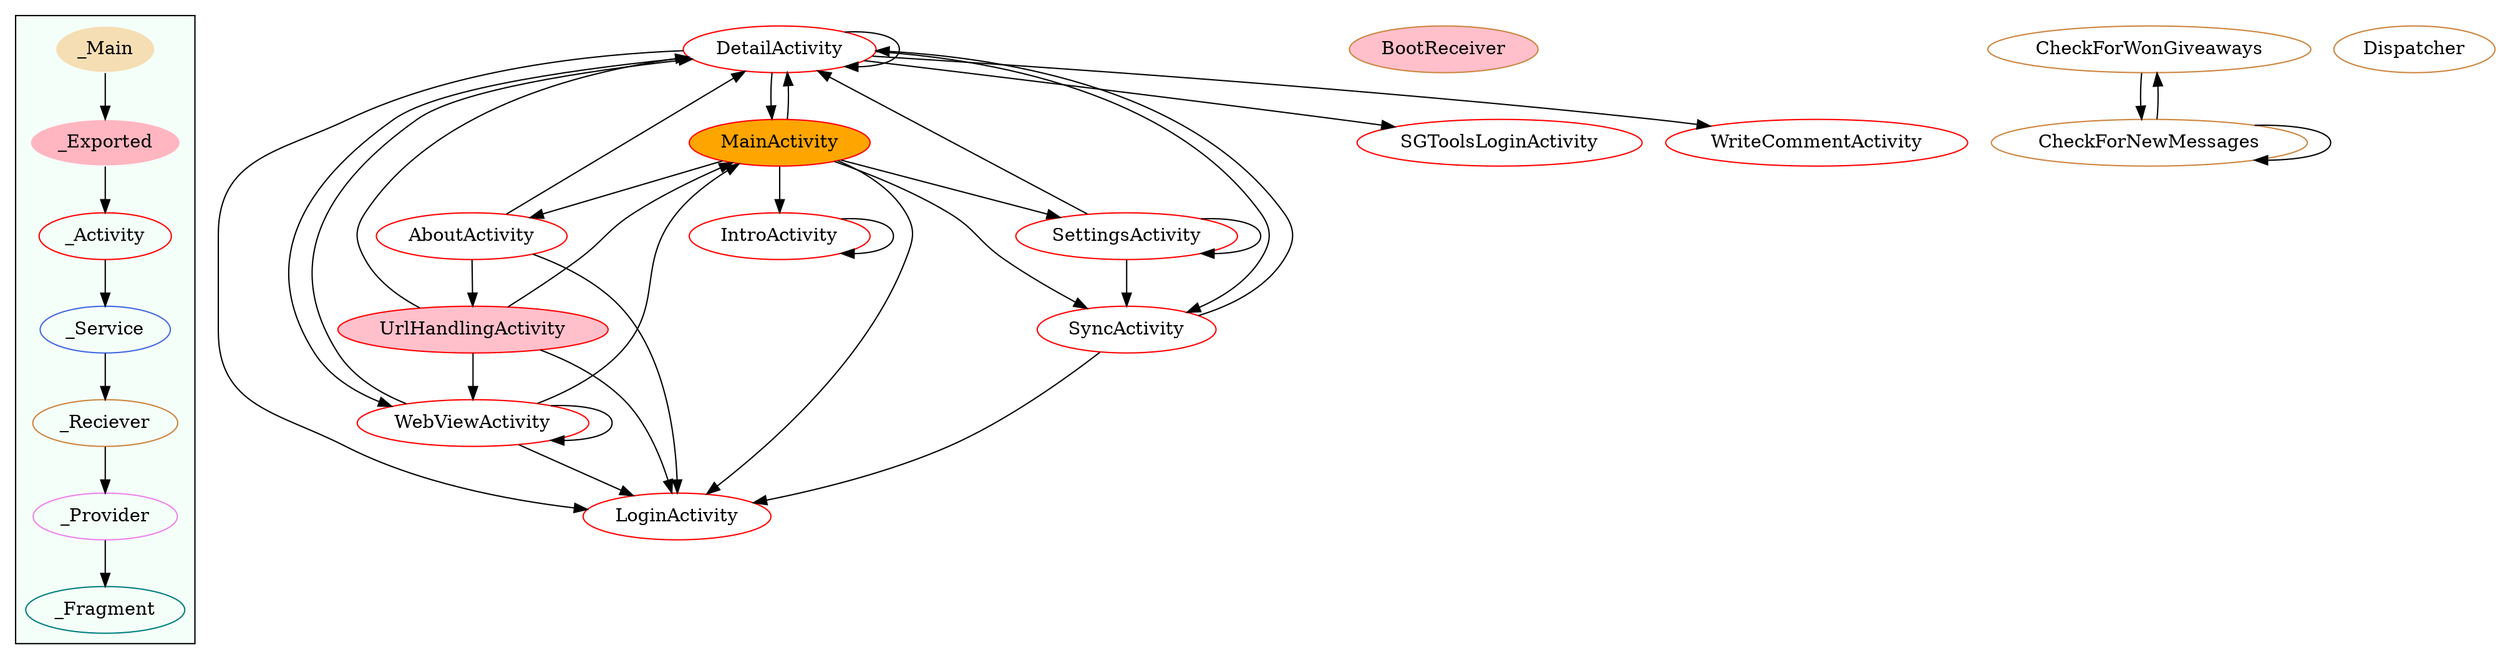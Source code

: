 digraph G {
subgraph cluster_legend{ 
bgcolor=mintcream;
_Activity[color = red];
_Service[color = royalblue];
_Provider[color = violet];
_Reciever[color = peru];
_Fragment[color = teal];
_Main[style=filled, fillcolor=wheat, color = mintcream];
_Exported[style=filled, fillcolor=lightpink, color = mintcream];
_Main -> _Exported -> _Activity -> _Service -> _Reciever -> _Provider -> _Fragment; 
}
DetailActivity[color = red];
UrlHandlingActivity[style=filled, fillcolor=pink, color = red];
AboutActivity[color = red];
MainActivity[style=filled, fillcolor=orange, color = red];
LoginActivity[color = red];
WebViewActivity[color = red];
SGToolsLoginActivity[color = red];
SettingsActivity[color = red];
IntroActivity[color = red];
WriteCommentActivity[color = red];
SyncActivity[color = red];
BootReceiver[style=filled, fillcolor=pink, color = peru];
CheckForWonGiveaways[color = peru];
CheckForNewMessages[color = peru];
Dispatcher[color = peru];
DetailActivity->DetailActivity;
DetailActivity->WebViewActivity;
DetailActivity->WriteCommentActivity;
DetailActivity->SGToolsLoginActivity;
DetailActivity->MainActivity;
DetailActivity->SyncActivity;
DetailActivity->LoginActivity;
UrlHandlingActivity->DetailActivity;
UrlHandlingActivity->WebViewActivity;
UrlHandlingActivity->MainActivity;
UrlHandlingActivity->LoginActivity;
AboutActivity->LoginActivity;
AboutActivity->DetailActivity;
AboutActivity->UrlHandlingActivity;
MainActivity->DetailActivity;
MainActivity->SyncActivity;
MainActivity->AboutActivity;
MainActivity->IntroActivity;
MainActivity->LoginActivity;
MainActivity->SettingsActivity;
WebViewActivity->DetailActivity;
WebViewActivity->WebViewActivity;
WebViewActivity->MainActivity;
WebViewActivity->LoginActivity;
IntroActivity->IntroActivity;
SettingsActivity->SyncActivity;
SettingsActivity->DetailActivity;
SettingsActivity->SettingsActivity;
CheckForWonGiveaways->CheckForNewMessages;
CheckForNewMessages->CheckForNewMessages;
CheckForNewMessages->CheckForWonGiveaways;
SyncActivity->DetailActivity;
SyncActivity->LoginActivity;
}
